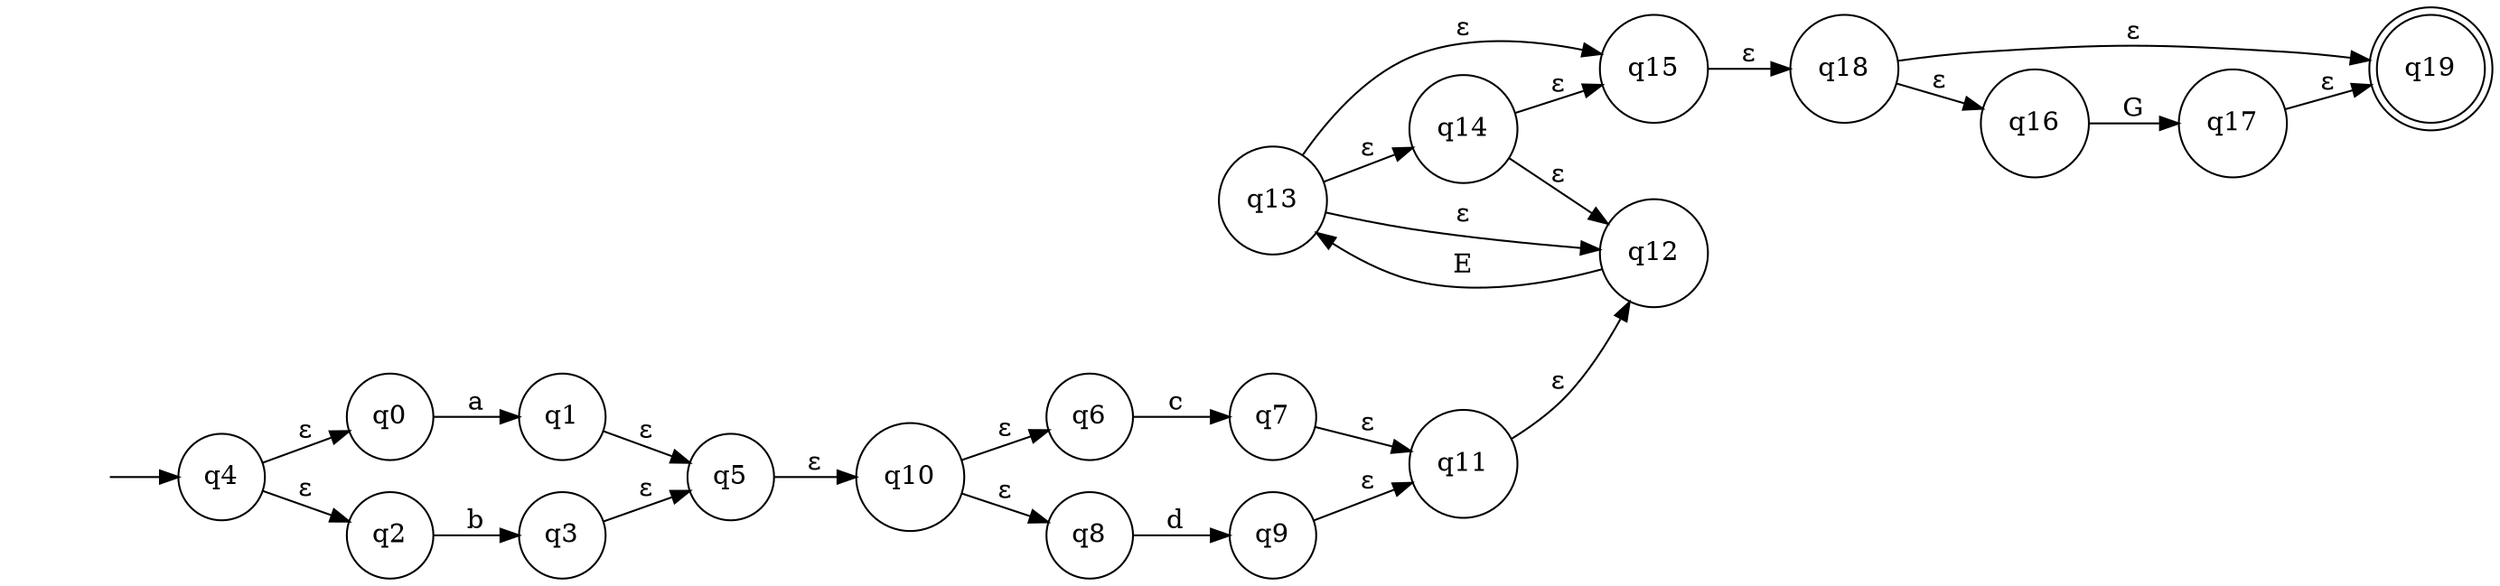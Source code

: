 digraph NFA {
  rankdir=LR;
  node [shape=circle];
  "q19" [shape=doublecircle];
  "" [shape=none];
  "" -> "q4";
  "q13" -> "q15" [label="ε"];
  "q13" -> "q12" [label="ε"];
  "q13" -> "q14" [label="ε"];
  "q3" -> "q5" [label="ε"];
  "q9" -> "q11" [label="ε"];
  "q17" -> "q19" [label="ε"];
  "q11" -> "q12" [label="ε"];
  "q18" -> "q19" [label="ε"];
  "q18" -> "q16" [label="ε"];
  "q15" -> "q18" [label="ε"];
  "q14" -> "q15" [label="ε"];
  "q14" -> "q12" [label="ε"];
  "q0" -> "q1" [label="a"];
  "q10" -> "q6" [label="ε"];
  "q10" -> "q8" [label="ε"];
  "q16" -> "q17" [label="G"];
  "q6" -> "q7" [label="c"];
  "q1" -> "q5" [label="ε"];
  "q8" -> "q9" [label="d"];
  "q5" -> "q10" [label="ε"];
  "q4" -> "q0" [label="ε"];
  "q4" -> "q2" [label="ε"];
  "q12" -> "q13" [label="E"];
  "q7" -> "q11" [label="ε"];
  "q2" -> "q3" [label="b"];
}
